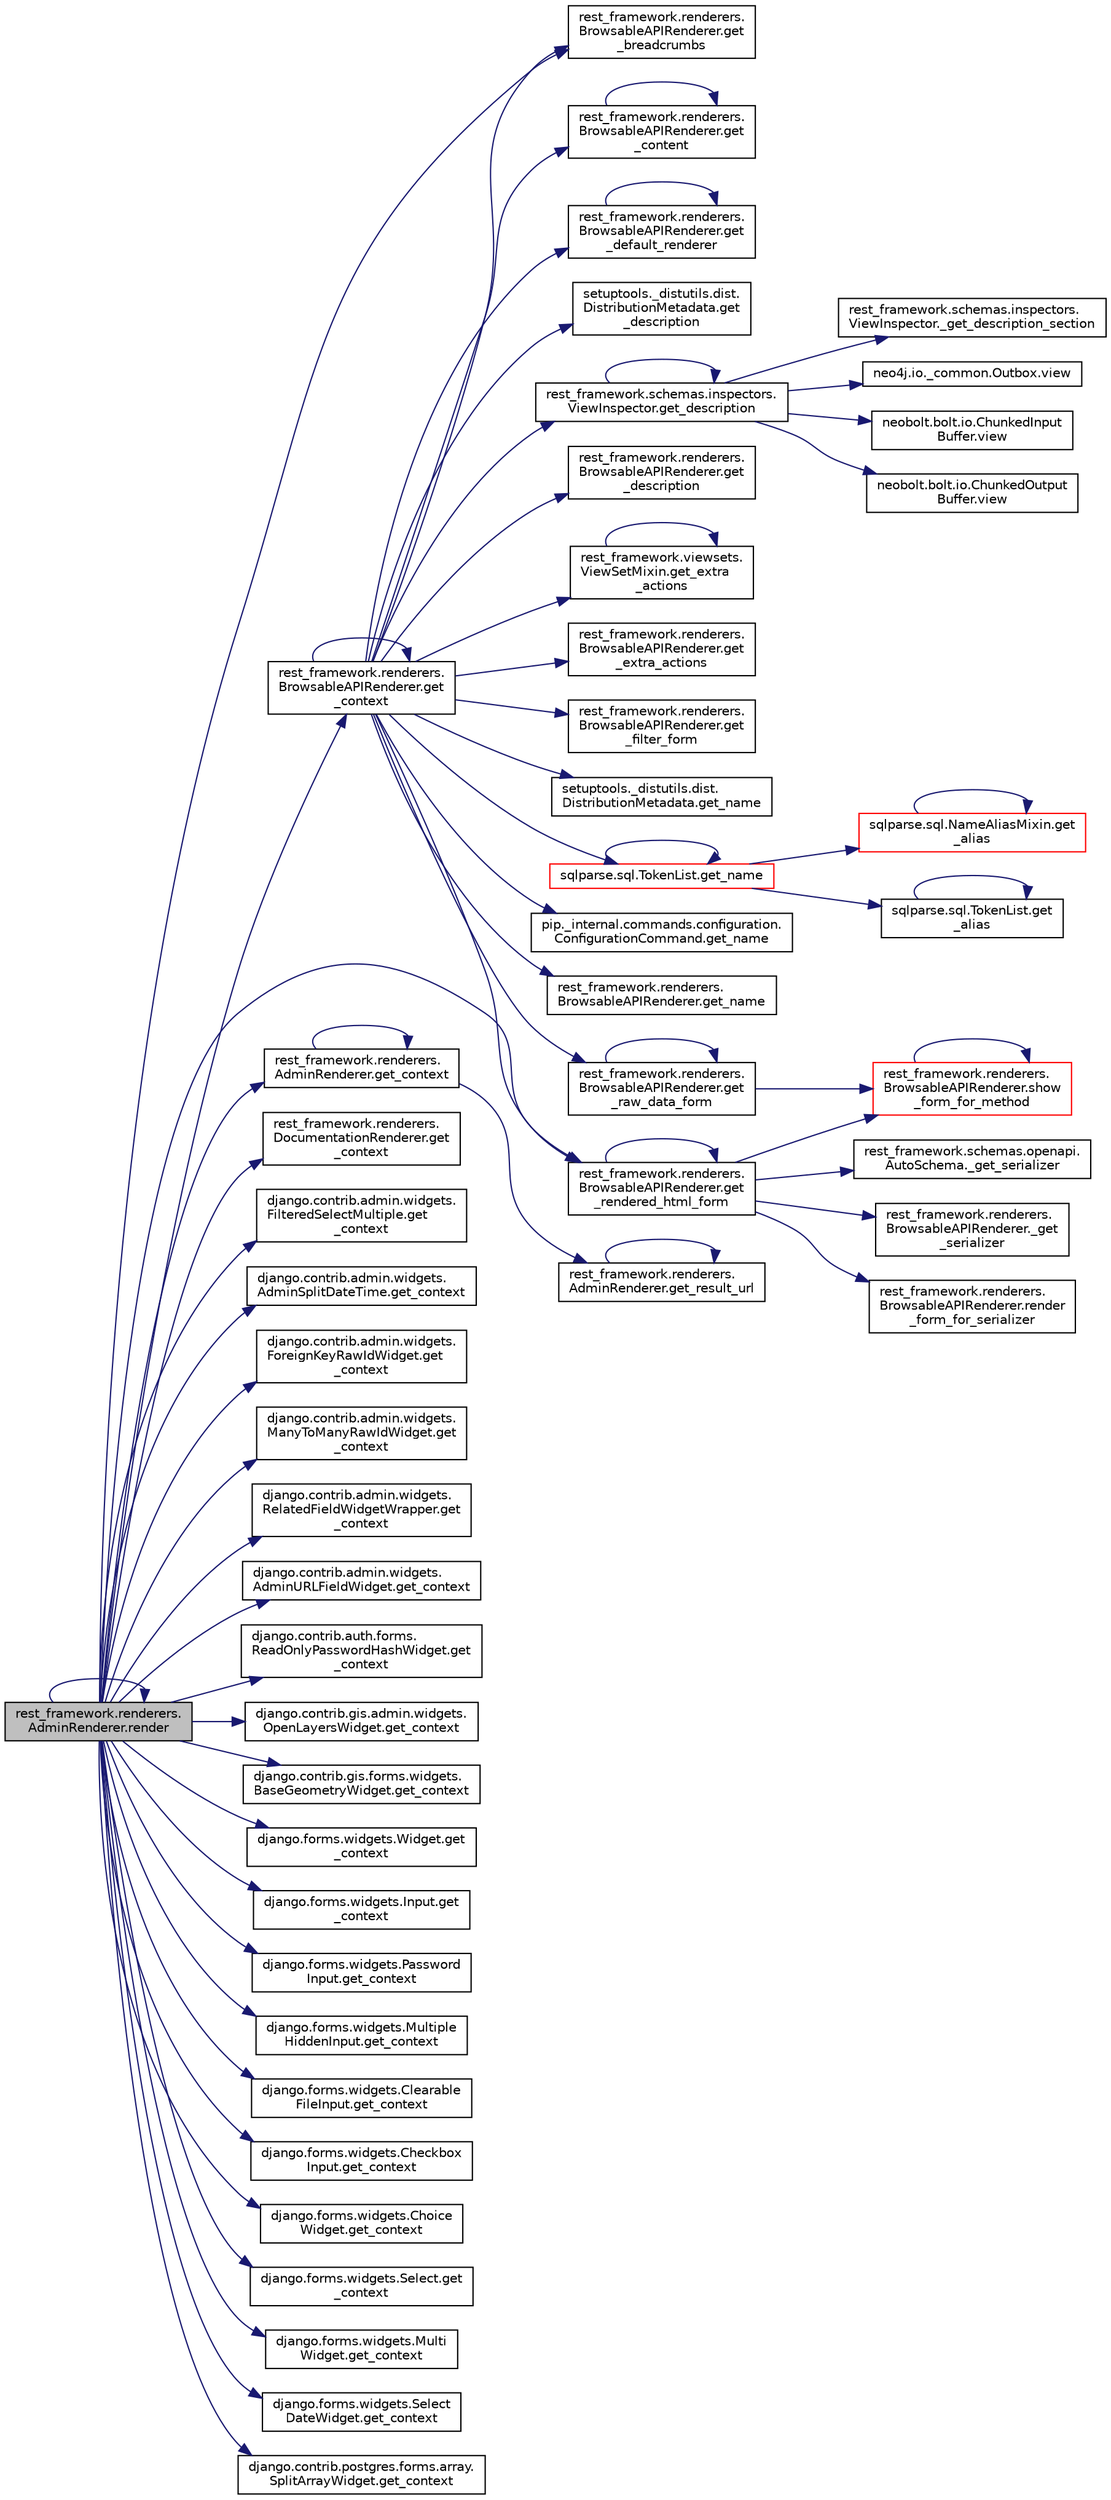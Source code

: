 digraph "rest_framework.renderers.AdminRenderer.render"
{
 // LATEX_PDF_SIZE
  edge [fontname="Helvetica",fontsize="10",labelfontname="Helvetica",labelfontsize="10"];
  node [fontname="Helvetica",fontsize="10",shape=record];
  rankdir="LR";
  Node1 [label="rest_framework.renderers.\lAdminRenderer.render",height=0.2,width=0.4,color="black", fillcolor="grey75", style="filled", fontcolor="black",tooltip=" "];
  Node1 -> Node2 [color="midnightblue",fontsize="10",style="solid",fontname="Helvetica"];
  Node2 [label="rest_framework.renderers.\lBrowsableAPIRenderer.get\l_breadcrumbs",height=0.2,width=0.4,color="black", fillcolor="white", style="filled",URL="$d4/d45/classrest__framework_1_1renderers_1_1_browsable_a_p_i_renderer.html#a13eee51cfc11cf85aac43a6b48c3be40",tooltip=" "];
  Node1 -> Node3 [color="midnightblue",fontsize="10",style="solid",fontname="Helvetica"];
  Node3 [label="rest_framework.renderers.\lBrowsableAPIRenderer.get\l_context",height=0.2,width=0.4,color="black", fillcolor="white", style="filled",URL="$d4/d45/classrest__framework_1_1renderers_1_1_browsable_a_p_i_renderer.html#a7f197df21e6d1696d478ad887aae5f44",tooltip=" "];
  Node3 -> Node2 [color="midnightblue",fontsize="10",style="solid",fontname="Helvetica"];
  Node3 -> Node4 [color="midnightblue",fontsize="10",style="solid",fontname="Helvetica"];
  Node4 [label="rest_framework.renderers.\lBrowsableAPIRenderer.get\l_content",height=0.2,width=0.4,color="black", fillcolor="white", style="filled",URL="$d4/d45/classrest__framework_1_1renderers_1_1_browsable_a_p_i_renderer.html#a2a2a07e19d18fa8202dc393777f33dd8",tooltip=" "];
  Node4 -> Node4 [color="midnightblue",fontsize="10",style="solid",fontname="Helvetica"];
  Node3 -> Node3 [color="midnightblue",fontsize="10",style="solid",fontname="Helvetica"];
  Node3 -> Node5 [color="midnightblue",fontsize="10",style="solid",fontname="Helvetica"];
  Node5 [label="rest_framework.renderers.\lBrowsableAPIRenderer.get\l_default_renderer",height=0.2,width=0.4,color="black", fillcolor="white", style="filled",URL="$d4/d45/classrest__framework_1_1renderers_1_1_browsable_a_p_i_renderer.html#a567de9bc9550f703a9481f2526392f00",tooltip=" "];
  Node5 -> Node5 [color="midnightblue",fontsize="10",style="solid",fontname="Helvetica"];
  Node3 -> Node6 [color="midnightblue",fontsize="10",style="solid",fontname="Helvetica"];
  Node6 [label="setuptools._distutils.dist.\lDistributionMetadata.get\l_description",height=0.2,width=0.4,color="black", fillcolor="white", style="filled",URL="$d9/d53/classsetuptools_1_1__distutils_1_1dist_1_1_distribution_metadata.html#a813f794a7d374cfa2551d12aeea8e64b",tooltip=" "];
  Node3 -> Node7 [color="midnightblue",fontsize="10",style="solid",fontname="Helvetica"];
  Node7 [label="rest_framework.schemas.inspectors.\lViewInspector.get_description",height=0.2,width=0.4,color="black", fillcolor="white", style="filled",URL="$de/db9/classrest__framework_1_1schemas_1_1inspectors_1_1_view_inspector.html#afb4b31c5c16fe1ccae0066237fde3477",tooltip=" "];
  Node7 -> Node8 [color="midnightblue",fontsize="10",style="solid",fontname="Helvetica"];
  Node8 [label="rest_framework.schemas.inspectors.\lViewInspector._get_description_section",height=0.2,width=0.4,color="black", fillcolor="white", style="filled",URL="$de/db9/classrest__framework_1_1schemas_1_1inspectors_1_1_view_inspector.html#a6f3e81f8b286b8d11486c5f6e3be422a",tooltip=" "];
  Node7 -> Node7 [color="midnightblue",fontsize="10",style="solid",fontname="Helvetica"];
  Node7 -> Node9 [color="midnightblue",fontsize="10",style="solid",fontname="Helvetica"];
  Node9 [label="neo4j.io._common.Outbox.view",height=0.2,width=0.4,color="black", fillcolor="white", style="filled",URL="$d0/dce/classneo4j_1_1io_1_1__common_1_1_outbox.html#ad91c4c746fd60f3deaf98b933bcec308",tooltip=" "];
  Node7 -> Node10 [color="midnightblue",fontsize="10",style="solid",fontname="Helvetica"];
  Node10 [label="neobolt.bolt.io.ChunkedInput\lBuffer.view",height=0.2,width=0.4,color="black", fillcolor="white", style="filled",URL="$da/de1/classneobolt_1_1bolt_1_1io_1_1_chunked_input_buffer.html#a83f5770bf774457602a24d84ec2a5df0",tooltip=" "];
  Node7 -> Node11 [color="midnightblue",fontsize="10",style="solid",fontname="Helvetica"];
  Node11 [label="neobolt.bolt.io.ChunkedOutput\lBuffer.view",height=0.2,width=0.4,color="black", fillcolor="white", style="filled",URL="$d1/d4e/classneobolt_1_1bolt_1_1io_1_1_chunked_output_buffer.html#ad6b12fc9f3203a3786b4065caf469488",tooltip=" "];
  Node3 -> Node12 [color="midnightblue",fontsize="10",style="solid",fontname="Helvetica"];
  Node12 [label="rest_framework.renderers.\lBrowsableAPIRenderer.get\l_description",height=0.2,width=0.4,color="black", fillcolor="white", style="filled",URL="$d4/d45/classrest__framework_1_1renderers_1_1_browsable_a_p_i_renderer.html#ad333441d785567501dea0da9ea87551f",tooltip=" "];
  Node3 -> Node13 [color="midnightblue",fontsize="10",style="solid",fontname="Helvetica"];
  Node13 [label="rest_framework.viewsets.\lViewSetMixin.get_extra\l_actions",height=0.2,width=0.4,color="black", fillcolor="white", style="filled",URL="$d9/d8d/classrest__framework_1_1viewsets_1_1_view_set_mixin.html#ae783876d57493be5235eeaadb473cc88",tooltip=" "];
  Node13 -> Node13 [color="midnightblue",fontsize="10",style="solid",fontname="Helvetica"];
  Node3 -> Node14 [color="midnightblue",fontsize="10",style="solid",fontname="Helvetica"];
  Node14 [label="rest_framework.renderers.\lBrowsableAPIRenderer.get\l_extra_actions",height=0.2,width=0.4,color="black", fillcolor="white", style="filled",URL="$d4/d45/classrest__framework_1_1renderers_1_1_browsable_a_p_i_renderer.html#a96cd58a9feaa78b27ad9b42868010634",tooltip=" "];
  Node3 -> Node15 [color="midnightblue",fontsize="10",style="solid",fontname="Helvetica"];
  Node15 [label="rest_framework.renderers.\lBrowsableAPIRenderer.get\l_filter_form",height=0.2,width=0.4,color="black", fillcolor="white", style="filled",URL="$d4/d45/classrest__framework_1_1renderers_1_1_browsable_a_p_i_renderer.html#ac6a7a9e46677b5d1cc8dbc46f80db340",tooltip=" "];
  Node3 -> Node16 [color="midnightblue",fontsize="10",style="solid",fontname="Helvetica"];
  Node16 [label="setuptools._distutils.dist.\lDistributionMetadata.get_name",height=0.2,width=0.4,color="black", fillcolor="white", style="filled",URL="$d9/d53/classsetuptools_1_1__distutils_1_1dist_1_1_distribution_metadata.html#a1dd23cc04a2f2e53bf441f17922be532",tooltip=" "];
  Node3 -> Node17 [color="midnightblue",fontsize="10",style="solid",fontname="Helvetica"];
  Node17 [label="sqlparse.sql.TokenList.get_name",height=0.2,width=0.4,color="red", fillcolor="white", style="filled",URL="$d4/d1a/classsqlparse_1_1sql_1_1_token_list.html#a058cdb380fa6143831cad07e32a84c07",tooltip=" "];
  Node17 -> Node18 [color="midnightblue",fontsize="10",style="solid",fontname="Helvetica"];
  Node18 [label="sqlparse.sql.NameAliasMixin.get\l_alias",height=0.2,width=0.4,color="red", fillcolor="white", style="filled",URL="$d2/d15/classsqlparse_1_1sql_1_1_name_alias_mixin.html#a6c3f327be91a0dd5cbb1fe677ca4b982",tooltip=" "];
  Node18 -> Node18 [color="midnightblue",fontsize="10",style="solid",fontname="Helvetica"];
  Node17 -> Node22 [color="midnightblue",fontsize="10",style="solid",fontname="Helvetica"];
  Node22 [label="sqlparse.sql.TokenList.get\l_alias",height=0.2,width=0.4,color="black", fillcolor="white", style="filled",URL="$d4/d1a/classsqlparse_1_1sql_1_1_token_list.html#a9f27a93f3f0fa30520b8435471400a9e",tooltip=" "];
  Node22 -> Node22 [color="midnightblue",fontsize="10",style="solid",fontname="Helvetica"];
  Node17 -> Node17 [color="midnightblue",fontsize="10",style="solid",fontname="Helvetica"];
  Node3 -> Node25 [color="midnightblue",fontsize="10",style="solid",fontname="Helvetica"];
  Node25 [label="pip._internal.commands.configuration.\lConfigurationCommand.get_name",height=0.2,width=0.4,color="black", fillcolor="white", style="filled",URL="$d7/d3b/classpip_1_1__internal_1_1commands_1_1configuration_1_1_configuration_command.html#a589d863616355c4417d734b06263ec28",tooltip=" "];
  Node3 -> Node26 [color="midnightblue",fontsize="10",style="solid",fontname="Helvetica"];
  Node26 [label="rest_framework.renderers.\lBrowsableAPIRenderer.get_name",height=0.2,width=0.4,color="black", fillcolor="white", style="filled",URL="$d4/d45/classrest__framework_1_1renderers_1_1_browsable_a_p_i_renderer.html#aa11171d38f09c6a372ada8ec531545a1",tooltip=" "];
  Node3 -> Node27 [color="midnightblue",fontsize="10",style="solid",fontname="Helvetica"];
  Node27 [label="rest_framework.renderers.\lBrowsableAPIRenderer.get\l_raw_data_form",height=0.2,width=0.4,color="black", fillcolor="white", style="filled",URL="$d4/d45/classrest__framework_1_1renderers_1_1_browsable_a_p_i_renderer.html#a2d09c84b0e0218313c48565cfe9238f3",tooltip=" "];
  Node27 -> Node27 [color="midnightblue",fontsize="10",style="solid",fontname="Helvetica"];
  Node27 -> Node28 [color="midnightblue",fontsize="10",style="solid",fontname="Helvetica"];
  Node28 [label="rest_framework.renderers.\lBrowsableAPIRenderer.show\l_form_for_method",height=0.2,width=0.4,color="red", fillcolor="white", style="filled",URL="$d4/d45/classrest__framework_1_1renderers_1_1_browsable_a_p_i_renderer.html#a120cfac2e53cfef88a188dd3ef5d0f8c",tooltip=" "];
  Node28 -> Node28 [color="midnightblue",fontsize="10",style="solid",fontname="Helvetica"];
  Node3 -> Node38 [color="midnightblue",fontsize="10",style="solid",fontname="Helvetica"];
  Node38 [label="rest_framework.renderers.\lBrowsableAPIRenderer.get\l_rendered_html_form",height=0.2,width=0.4,color="black", fillcolor="white", style="filled",URL="$d4/d45/classrest__framework_1_1renderers_1_1_browsable_a_p_i_renderer.html#a243df51e05a17e5b25f94f99c46231e8",tooltip=" "];
  Node38 -> Node39 [color="midnightblue",fontsize="10",style="solid",fontname="Helvetica"];
  Node39 [label="rest_framework.schemas.openapi.\lAutoSchema._get_serializer",height=0.2,width=0.4,color="black", fillcolor="white", style="filled",URL="$d4/d22/classrest__framework_1_1schemas_1_1openapi_1_1_auto_schema.html#a3cf11981887474157e0cfdb60cdad95a",tooltip=" "];
  Node38 -> Node40 [color="midnightblue",fontsize="10",style="solid",fontname="Helvetica"];
  Node40 [label="rest_framework.renderers.\lBrowsableAPIRenderer._get\l_serializer",height=0.2,width=0.4,color="black", fillcolor="white", style="filled",URL="$d4/d45/classrest__framework_1_1renderers_1_1_browsable_a_p_i_renderer.html#ac3dd6ddd1b28349c3ee91cee4ec1722e",tooltip=" "];
  Node38 -> Node38 [color="midnightblue",fontsize="10",style="solid",fontname="Helvetica"];
  Node38 -> Node41 [color="midnightblue",fontsize="10",style="solid",fontname="Helvetica"];
  Node41 [label="rest_framework.renderers.\lBrowsableAPIRenderer.render\l_form_for_serializer",height=0.2,width=0.4,color="black", fillcolor="white", style="filled",URL="$d4/d45/classrest__framework_1_1renderers_1_1_browsable_a_p_i_renderer.html#a0917310b62ee79d03efa1a2a2bc2d589",tooltip=" "];
  Node38 -> Node28 [color="midnightblue",fontsize="10",style="solid",fontname="Helvetica"];
  Node1 -> Node42 [color="midnightblue",fontsize="10",style="solid",fontname="Helvetica"];
  Node42 [label="rest_framework.renderers.\lAdminRenderer.get_context",height=0.2,width=0.4,color="black", fillcolor="white", style="filled",URL="$dd/d9f/classrest__framework_1_1renderers_1_1_admin_renderer.html#a45dbc660f949e8fd95e8f85dd9146625",tooltip=" "];
  Node42 -> Node42 [color="midnightblue",fontsize="10",style="solid",fontname="Helvetica"];
  Node42 -> Node43 [color="midnightblue",fontsize="10",style="solid",fontname="Helvetica"];
  Node43 [label="rest_framework.renderers.\lAdminRenderer.get_result_url",height=0.2,width=0.4,color="black", fillcolor="white", style="filled",URL="$dd/d9f/classrest__framework_1_1renderers_1_1_admin_renderer.html#a1bdce59bc053af30a38024fd3f9e582d",tooltip=" "];
  Node43 -> Node43 [color="midnightblue",fontsize="10",style="solid",fontname="Helvetica"];
  Node1 -> Node44 [color="midnightblue",fontsize="10",style="solid",fontname="Helvetica"];
  Node44 [label="rest_framework.renderers.\lDocumentationRenderer.get\l_context",height=0.2,width=0.4,color="black", fillcolor="white", style="filled",URL="$d2/d62/classrest__framework_1_1renderers_1_1_documentation_renderer.html#ae7a17bacc7c78227fe027332487303fa",tooltip=" "];
  Node1 -> Node45 [color="midnightblue",fontsize="10",style="solid",fontname="Helvetica"];
  Node45 [label="django.contrib.admin.widgets.\lFilteredSelectMultiple.get\l_context",height=0.2,width=0.4,color="black", fillcolor="white", style="filled",URL="$d2/da3/classdjango_1_1contrib_1_1admin_1_1widgets_1_1_filtered_select_multiple.html#aa17c702c2e08140c258554336e6f4b70",tooltip=" "];
  Node1 -> Node46 [color="midnightblue",fontsize="10",style="solid",fontname="Helvetica"];
  Node46 [label="django.contrib.admin.widgets.\lAdminSplitDateTime.get_context",height=0.2,width=0.4,color="black", fillcolor="white", style="filled",URL="$dc/dfd/classdjango_1_1contrib_1_1admin_1_1widgets_1_1_admin_split_date_time.html#a6546a873b2ce02ebc691ca6082a72762",tooltip=" "];
  Node1 -> Node47 [color="midnightblue",fontsize="10",style="solid",fontname="Helvetica"];
  Node47 [label="django.contrib.admin.widgets.\lForeignKeyRawIdWidget.get\l_context",height=0.2,width=0.4,color="black", fillcolor="white", style="filled",URL="$db/d0b/classdjango_1_1contrib_1_1admin_1_1widgets_1_1_foreign_key_raw_id_widget.html#a5ffc65e59bb1270d3152f0354aae4e6a",tooltip=" "];
  Node1 -> Node48 [color="midnightblue",fontsize="10",style="solid",fontname="Helvetica"];
  Node48 [label="django.contrib.admin.widgets.\lManyToManyRawIdWidget.get\l_context",height=0.2,width=0.4,color="black", fillcolor="white", style="filled",URL="$d4/d57/classdjango_1_1contrib_1_1admin_1_1widgets_1_1_many_to_many_raw_id_widget.html#a452fad84c1e48211d69ce1d2d629f34a",tooltip=" "];
  Node1 -> Node49 [color="midnightblue",fontsize="10",style="solid",fontname="Helvetica"];
  Node49 [label="django.contrib.admin.widgets.\lRelatedFieldWidgetWrapper.get\l_context",height=0.2,width=0.4,color="black", fillcolor="white", style="filled",URL="$d0/df0/classdjango_1_1contrib_1_1admin_1_1widgets_1_1_related_field_widget_wrapper.html#aaeafe461ef645e3c6a47bc830e82b944",tooltip=" "];
  Node1 -> Node50 [color="midnightblue",fontsize="10",style="solid",fontname="Helvetica"];
  Node50 [label="django.contrib.admin.widgets.\lAdminURLFieldWidget.get_context",height=0.2,width=0.4,color="black", fillcolor="white", style="filled",URL="$d2/d38/classdjango_1_1contrib_1_1admin_1_1widgets_1_1_admin_u_r_l_field_widget.html#ac1797c3dff1203a82954182b471eb547",tooltip=" "];
  Node1 -> Node51 [color="midnightblue",fontsize="10",style="solid",fontname="Helvetica"];
  Node51 [label="django.contrib.auth.forms.\lReadOnlyPasswordHashWidget.get\l_context",height=0.2,width=0.4,color="black", fillcolor="white", style="filled",URL="$d7/d01/classdjango_1_1contrib_1_1auth_1_1forms_1_1_read_only_password_hash_widget.html#aaa86f867ac5a112b680e9ace8aadd259",tooltip=" "];
  Node1 -> Node52 [color="midnightblue",fontsize="10",style="solid",fontname="Helvetica"];
  Node52 [label="django.contrib.gis.admin.widgets.\lOpenLayersWidget.get_context",height=0.2,width=0.4,color="black", fillcolor="white", style="filled",URL="$d8/dc3/classdjango_1_1contrib_1_1gis_1_1admin_1_1widgets_1_1_open_layers_widget.html#a72b3abb87e83914fead933d31cee3703",tooltip=" "];
  Node1 -> Node53 [color="midnightblue",fontsize="10",style="solid",fontname="Helvetica"];
  Node53 [label="django.contrib.gis.forms.widgets.\lBaseGeometryWidget.get_context",height=0.2,width=0.4,color="black", fillcolor="white", style="filled",URL="$df/d02/classdjango_1_1contrib_1_1gis_1_1forms_1_1widgets_1_1_base_geometry_widget.html#ac5fc5356ef992adec556ec3d2c9b5b8a",tooltip=" "];
  Node1 -> Node54 [color="midnightblue",fontsize="10",style="solid",fontname="Helvetica"];
  Node54 [label="django.forms.widgets.Widget.get\l_context",height=0.2,width=0.4,color="black", fillcolor="white", style="filled",URL="$d4/d5e/classdjango_1_1forms_1_1widgets_1_1_widget.html#aee2e5aeffdb9b5d96e37fc4e2b57a9ce",tooltip=" "];
  Node1 -> Node55 [color="midnightblue",fontsize="10",style="solid",fontname="Helvetica"];
  Node55 [label="django.forms.widgets.Input.get\l_context",height=0.2,width=0.4,color="black", fillcolor="white", style="filled",URL="$d5/da0/classdjango_1_1forms_1_1widgets_1_1_input.html#a3927bac70609903b9d7ee5771d783682",tooltip=" "];
  Node1 -> Node56 [color="midnightblue",fontsize="10",style="solid",fontname="Helvetica"];
  Node56 [label="django.forms.widgets.Password\lInput.get_context",height=0.2,width=0.4,color="black", fillcolor="white", style="filled",URL="$d4/d44/classdjango_1_1forms_1_1widgets_1_1_password_input.html#a5102869c15791fe27c40de01ca3bebf5",tooltip=" "];
  Node1 -> Node57 [color="midnightblue",fontsize="10",style="solid",fontname="Helvetica"];
  Node57 [label="django.forms.widgets.Multiple\lHiddenInput.get_context",height=0.2,width=0.4,color="black", fillcolor="white", style="filled",URL="$d4/d67/classdjango_1_1forms_1_1widgets_1_1_multiple_hidden_input.html#aca42b35caa3475cd8460b47f99256aa8",tooltip=" "];
  Node1 -> Node58 [color="midnightblue",fontsize="10",style="solid",fontname="Helvetica"];
  Node58 [label="django.forms.widgets.Clearable\lFileInput.get_context",height=0.2,width=0.4,color="black", fillcolor="white", style="filled",URL="$d2/de5/classdjango_1_1forms_1_1widgets_1_1_clearable_file_input.html#a1661a1836651201ff14f5be1ea7f1bbf",tooltip=" "];
  Node1 -> Node59 [color="midnightblue",fontsize="10",style="solid",fontname="Helvetica"];
  Node59 [label="django.forms.widgets.Checkbox\lInput.get_context",height=0.2,width=0.4,color="black", fillcolor="white", style="filled",URL="$d3/d6a/classdjango_1_1forms_1_1widgets_1_1_checkbox_input.html#a91d2efce2922bcba1faa4451e117962b",tooltip=" "];
  Node1 -> Node60 [color="midnightblue",fontsize="10",style="solid",fontname="Helvetica"];
  Node60 [label="django.forms.widgets.Choice\lWidget.get_context",height=0.2,width=0.4,color="black", fillcolor="white", style="filled",URL="$d5/d18/classdjango_1_1forms_1_1widgets_1_1_choice_widget.html#a444959d1fed49d23171427aa40a01194",tooltip=" "];
  Node1 -> Node61 [color="midnightblue",fontsize="10",style="solid",fontname="Helvetica"];
  Node61 [label="django.forms.widgets.Select.get\l_context",height=0.2,width=0.4,color="black", fillcolor="white", style="filled",URL="$d6/d91/classdjango_1_1forms_1_1widgets_1_1_select.html#aff56edf355edde7acc9738c293480051",tooltip=" "];
  Node1 -> Node62 [color="midnightblue",fontsize="10",style="solid",fontname="Helvetica"];
  Node62 [label="django.forms.widgets.Multi\lWidget.get_context",height=0.2,width=0.4,color="black", fillcolor="white", style="filled",URL="$d6/d01/classdjango_1_1forms_1_1widgets_1_1_multi_widget.html#a8116223d6c57640736b9141a78b7d09f",tooltip=" "];
  Node1 -> Node63 [color="midnightblue",fontsize="10",style="solid",fontname="Helvetica"];
  Node63 [label="django.forms.widgets.Select\lDateWidget.get_context",height=0.2,width=0.4,color="black", fillcolor="white", style="filled",URL="$d5/d4d/classdjango_1_1forms_1_1widgets_1_1_select_date_widget.html#a30932a7630c3f6a092b9799998ab9686",tooltip=" "];
  Node1 -> Node64 [color="midnightblue",fontsize="10",style="solid",fontname="Helvetica"];
  Node64 [label="django.contrib.postgres.forms.array.\lSplitArrayWidget.get_context",height=0.2,width=0.4,color="black", fillcolor="white", style="filled",URL="$d3/d50/classdjango_1_1contrib_1_1postgres_1_1forms_1_1array_1_1_split_array_widget.html#acb641828e9ea5895d4652feaa21cef2f",tooltip=" "];
  Node1 -> Node38 [color="midnightblue",fontsize="10",style="solid",fontname="Helvetica"];
  Node1 -> Node1 [color="midnightblue",fontsize="10",style="solid",fontname="Helvetica"];
}
